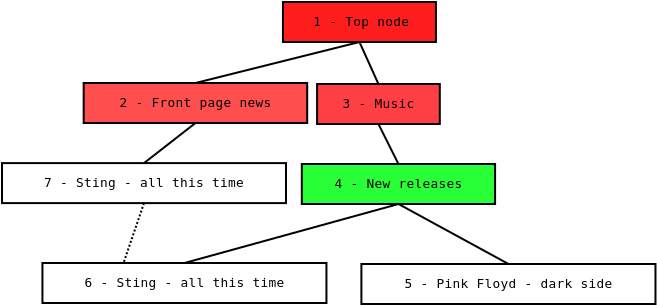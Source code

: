<?xml version="1.0"?>
<diagram xmlns:dia="http://www.lysator.liu.se/~alla/dia/">
  <diagramdata>
    <attribute name="background">
      <color val="#ffffff"/>
    </attribute>
    <attribute name="paper">
      <composite type="paper">
        <attribute name="name">
          <string>#A4#</string>
        </attribute>
        <attribute name="tmargin">
          <real val="2.82"/>
        </attribute>
        <attribute name="bmargin">
          <real val="2.82"/>
        </attribute>
        <attribute name="lmargin">
          <real val="2.82"/>
        </attribute>
        <attribute name="rmargin">
          <real val="2.82"/>
        </attribute>
        <attribute name="is_portrait">
          <boolean val="true"/>
        </attribute>
        <attribute name="scaling">
          <real val="1"/>
        </attribute>
        <attribute name="fitto">
          <boolean val="false"/>
        </attribute>
      </composite>
    </attribute>
    <attribute name="grid">
      <composite type="grid">
        <attribute name="width_x">
          <real val="1"/>
        </attribute>
        <attribute name="width_y">
          <real val="1"/>
        </attribute>
        <attribute name="visible_x">
          <int val="1"/>
        </attribute>
        <attribute name="visible_y">
          <int val="1"/>
        </attribute>
      </composite>
    </attribute>
    <attribute name="guides">
      <composite type="guides">
        <attribute name="hguides"/>
        <attribute name="vguides"/>
      </composite>
    </attribute>
  </diagramdata>
  <layer name="Background" visible="true">
    <object type="Flowchart - Box" version="0" id="O0">
      <attribute name="obj_pos">
        <point val="-22.924,-39"/>
      </attribute>
      <attribute name="obj_bb">
        <rectangle val="-22.974,-39.05;-15.226,-36.95"/>
      </attribute>
      <attribute name="elem_corner">
        <point val="-22.924,-39"/>
      </attribute>
      <attribute name="elem_width">
        <real val="7.648"/>
      </attribute>
      <attribute name="elem_height">
        <real val="2"/>
      </attribute>
      <attribute name="border_width">
        <real val="0.1"/>
      </attribute>
      <attribute name="inner_color">
        <color val="#ff1e1e"/>
      </attribute>
      <attribute name="show_background">
        <boolean val="true"/>
      </attribute>
      <attribute name="padding">
        <real val="0.5"/>
      </attribute>
      <attribute name="text">
        <composite type="text">
          <attribute name="string">
            <string>#1 - Top node#</string>
          </attribute>
          <attribute name="font">
            <font name="Courier"/>
          </attribute>
          <attribute name="height">
            <real val="0.8"/>
          </attribute>
          <attribute name="pos">
            <point val="-19.1,-37.705"/>
          </attribute>
          <attribute name="color">
            <color val="#000000"/>
          </attribute>
          <attribute name="alignment">
            <enum val="1"/>
          </attribute>
        </composite>
      </attribute>
    </object>
    <object type="Flowchart - Box" version="0" id="O1">
      <attribute name="obj_pos">
        <point val="-32.888,-34.95"/>
      </attribute>
      <attribute name="obj_bb">
        <rectangle val="-32.938,-35;-21.662,-32.9"/>
      </attribute>
      <attribute name="elem_corner">
        <point val="-32.888,-34.95"/>
      </attribute>
      <attribute name="elem_width">
        <real val="11.176"/>
      </attribute>
      <attribute name="elem_height">
        <real val="2"/>
      </attribute>
      <attribute name="border_width">
        <real val="0.1"/>
      </attribute>
      <attribute name="inner_color">
        <color val="#ff4e4e"/>
      </attribute>
      <attribute name="show_background">
        <boolean val="true"/>
      </attribute>
      <attribute name="padding">
        <real val="0.5"/>
      </attribute>
      <attribute name="text">
        <composite type="text">
          <attribute name="string">
            <string>#2 - Front page news#</string>
          </attribute>
          <attribute name="font">
            <font name="Courier"/>
          </attribute>
          <attribute name="height">
            <real val="0.8"/>
          </attribute>
          <attribute name="pos">
            <point val="-27.3,-33.655"/>
          </attribute>
          <attribute name="color">
            <color val="#000000"/>
          </attribute>
          <attribute name="alignment">
            <enum val="1"/>
          </attribute>
        </composite>
      </attribute>
    </object>
    <object type="Standard - Line" version="0" id="O2">
      <attribute name="obj_pos">
        <point val="-27.3,-34.95"/>
      </attribute>
      <attribute name="obj_bb">
        <rectangle val="-27.35,-37.05;-19.05,-34.9"/>
      </attribute>
      <attribute name="conn_endpoints">
        <point val="-27.3,-34.95"/>
        <point val="-19.1,-37"/>
      </attribute>
      <attribute name="numcp">
        <int val="1"/>
      </attribute>
      <connections>
        <connection handle="0" to="O1" connection="2"/>
        <connection handle="1" to="O0" connection="13"/>
      </connections>
    </object>
    <object type="Flowchart - Box" version="0" id="O3">
      <attribute name="obj_pos">
        <point val="-21.218,-34.9"/>
      </attribute>
      <attribute name="obj_bb">
        <rectangle val="-21.268,-34.95;-15.032,-32.85"/>
      </attribute>
      <attribute name="elem_corner">
        <point val="-21.218,-34.9"/>
      </attribute>
      <attribute name="elem_width">
        <real val="6.136"/>
      </attribute>
      <attribute name="elem_height">
        <real val="2"/>
      </attribute>
      <attribute name="border_width">
        <real val="0.1"/>
      </attribute>
      <attribute name="inner_color">
        <color val="#ff3f43"/>
      </attribute>
      <attribute name="show_background">
        <boolean val="true"/>
      </attribute>
      <attribute name="padding">
        <real val="0.5"/>
      </attribute>
      <attribute name="text">
        <composite type="text">
          <attribute name="string">
            <string>#3 - Music#</string>
          </attribute>
          <attribute name="font">
            <font name="Courier"/>
          </attribute>
          <attribute name="height">
            <real val="0.8"/>
          </attribute>
          <attribute name="pos">
            <point val="-18.15,-33.605"/>
          </attribute>
          <attribute name="color">
            <color val="#000000"/>
          </attribute>
          <attribute name="alignment">
            <enum val="1"/>
          </attribute>
        </composite>
      </attribute>
    </object>
    <object type="Standard - Line" version="0" id="O4">
      <attribute name="obj_pos">
        <point val="-18.15,-34.9"/>
      </attribute>
      <attribute name="obj_bb">
        <rectangle val="-19.15,-37.05;-18.1,-34.85"/>
      </attribute>
      <attribute name="conn_endpoints">
        <point val="-18.15,-34.9"/>
        <point val="-19.1,-37"/>
      </attribute>
      <attribute name="numcp">
        <int val="1"/>
      </attribute>
      <connections>
        <connection handle="0" to="O3" connection="2"/>
        <connection handle="1" to="O0" connection="13"/>
      </connections>
    </object>
    <object type="Flowchart - Box" version="0" id="O5">
      <attribute name="obj_pos">
        <point val="-21.982,-30.9"/>
      </attribute>
      <attribute name="obj_bb">
        <rectangle val="-22.032,-30.95;-12.268,-28.85"/>
      </attribute>
      <attribute name="elem_corner">
        <point val="-21.982,-30.9"/>
      </attribute>
      <attribute name="elem_width">
        <real val="9.664"/>
      </attribute>
      <attribute name="elem_height">
        <real val="2"/>
      </attribute>
      <attribute name="border_width">
        <real val="0.1"/>
      </attribute>
      <attribute name="inner_color">
        <color val="#28ff36"/>
      </attribute>
      <attribute name="show_background">
        <boolean val="true"/>
      </attribute>
      <attribute name="padding">
        <real val="0.5"/>
      </attribute>
      <attribute name="text">
        <composite type="text">
          <attribute name="string">
            <string>#4 - New releases#</string>
          </attribute>
          <attribute name="font">
            <font name="Courier"/>
          </attribute>
          <attribute name="height">
            <real val="0.8"/>
          </attribute>
          <attribute name="pos">
            <point val="-17.15,-29.605"/>
          </attribute>
          <attribute name="color">
            <color val="#000000"/>
          </attribute>
          <attribute name="alignment">
            <enum val="1"/>
          </attribute>
        </composite>
      </attribute>
    </object>
    <object type="Standard - Line" version="0" id="O6">
      <attribute name="obj_pos">
        <point val="-17.15,-30.9"/>
      </attribute>
      <attribute name="obj_bb">
        <rectangle val="-18.2,-32.95;-17.1,-30.85"/>
      </attribute>
      <attribute name="conn_endpoints">
        <point val="-17.15,-30.9"/>
        <point val="-18.15,-32.9"/>
      </attribute>
      <attribute name="numcp">
        <int val="1"/>
      </attribute>
      <connections>
        <connection handle="0" to="O5" connection="2"/>
        <connection handle="1" to="O3" connection="13"/>
      </connections>
    </object>
    <object type="Flowchart - Box" version="0" id="O7">
      <attribute name="obj_pos">
        <point val="-19.002,-25.9"/>
      </attribute>
      <attribute name="obj_bb">
        <rectangle val="-19.052,-25.95;-4.248,-23.85"/>
      </attribute>
      <attribute name="elem_corner">
        <point val="-19.002,-25.9"/>
      </attribute>
      <attribute name="elem_width">
        <real val="14.704"/>
      </attribute>
      <attribute name="elem_height">
        <real val="2"/>
      </attribute>
      <attribute name="show_background">
        <boolean val="true"/>
      </attribute>
      <attribute name="padding">
        <real val="0.5"/>
      </attribute>
      <attribute name="text">
        <composite type="text">
          <attribute name="string">
            <string>#5 - Pink Floyd - dark side#</string>
          </attribute>
          <attribute name="font">
            <font name="Courier"/>
          </attribute>
          <attribute name="height">
            <real val="0.8"/>
          </attribute>
          <attribute name="pos">
            <point val="-11.65,-24.605"/>
          </attribute>
          <attribute name="color">
            <color val="#000000"/>
          </attribute>
          <attribute name="alignment">
            <enum val="1"/>
          </attribute>
        </composite>
      </attribute>
    </object>
    <object type="Standard - Line" version="0" id="O8">
      <attribute name="obj_pos">
        <point val="-11.65,-25.9"/>
      </attribute>
      <attribute name="obj_bb">
        <rectangle val="-17.2,-28.95;-11.6,-25.85"/>
      </attribute>
      <attribute name="conn_endpoints">
        <point val="-11.65,-25.9"/>
        <point val="-17.15,-28.9"/>
      </attribute>
      <attribute name="numcp">
        <int val="1"/>
      </attribute>
      <connections>
        <connection handle="0" to="O7" connection="2"/>
        <connection handle="1" to="O5" connection="13"/>
      </connections>
    </object>
    <object type="Flowchart - Box" version="0" id="O9">
      <attribute name="obj_pos">
        <point val="-34.95,-25.95"/>
      </attribute>
      <attribute name="obj_bb">
        <rectangle val="-35,-26;-20.7,-23.9"/>
      </attribute>
      <attribute name="elem_corner">
        <point val="-34.95,-25.95"/>
      </attribute>
      <attribute name="elem_width">
        <real val="14.2"/>
      </attribute>
      <attribute name="elem_height">
        <real val="2"/>
      </attribute>
      <attribute name="show_background">
        <boolean val="true"/>
      </attribute>
      <attribute name="padding">
        <real val="0.5"/>
      </attribute>
      <attribute name="text">
        <composite type="text">
          <attribute name="string">
            <string>#6 - Sting - all this time#</string>
          </attribute>
          <attribute name="font">
            <font name="Courier"/>
          </attribute>
          <attribute name="height">
            <real val="0.8"/>
          </attribute>
          <attribute name="pos">
            <point val="-27.85,-24.655"/>
          </attribute>
          <attribute name="color">
            <color val="#000000"/>
          </attribute>
          <attribute name="alignment">
            <enum val="1"/>
          </attribute>
        </composite>
      </attribute>
    </object>
    <object type="Standard - Line" version="0" id="O10">
      <attribute name="obj_pos">
        <point val="-27.85,-25.95"/>
      </attribute>
      <attribute name="obj_bb">
        <rectangle val="-27.9,-28.95;-17.1,-25.9"/>
      </attribute>
      <attribute name="conn_endpoints">
        <point val="-27.85,-25.95"/>
        <point val="-17.15,-28.9"/>
      </attribute>
      <attribute name="numcp">
        <int val="1"/>
      </attribute>
      <connections>
        <connection handle="0" to="O9" connection="2"/>
        <connection handle="1" to="O5" connection="13"/>
      </connections>
    </object>
    <object type="Standard - Line" version="0" id="O11">
      <attribute name="obj_pos">
        <point val="-29.872,-28.945"/>
      </attribute>
      <attribute name="obj_bb">
        <rectangle val="-30.946,-28.995;-29.822,-25.9"/>
      </attribute>
      <attribute name="conn_endpoints">
        <point val="-29.872,-28.945"/>
        <point val="-30.896,-25.95"/>
      </attribute>
      <attribute name="numcp">
        <int val="1"/>
      </attribute>
      <attribute name="line_width">
        <real val="0.1"/>
      </attribute>
      <attribute name="line_style">
        <enum val="4"/>
      </attribute>
      <connections>
        <connection handle="0" to="O12" connection="13"/>
        <connection handle="1" to="O9" connection="1"/>
      </connections>
    </object>
    <object type="Flowchart - Box" version="0" id="O12">
      <attribute name="obj_pos">
        <point val="-36.972,-30.945"/>
      </attribute>
      <attribute name="obj_bb">
        <rectangle val="-37.022,-30.995;-22.722,-28.895"/>
      </attribute>
      <attribute name="elem_corner">
        <point val="-36.972,-30.945"/>
      </attribute>
      <attribute name="elem_width">
        <real val="14.2"/>
      </attribute>
      <attribute name="elem_height">
        <real val="2"/>
      </attribute>
      <attribute name="show_background">
        <boolean val="true"/>
      </attribute>
      <attribute name="padding">
        <real val="0.5"/>
      </attribute>
      <attribute name="text">
        <composite type="text">
          <attribute name="string">
            <string>#7 - Sting - all this time#</string>
          </attribute>
          <attribute name="font">
            <font name="Courier"/>
          </attribute>
          <attribute name="height">
            <real val="0.8"/>
          </attribute>
          <attribute name="pos">
            <point val="-29.872,-29.65"/>
          </attribute>
          <attribute name="color">
            <color val="#000000"/>
          </attribute>
          <attribute name="alignment">
            <enum val="1"/>
          </attribute>
        </composite>
      </attribute>
    </object>
    <object type="Standard - Line" version="0" id="O13">
      <attribute name="obj_pos">
        <point val="-29.872,-30.945"/>
      </attribute>
      <attribute name="obj_bb">
        <rectangle val="-29.922,-33;-27.25,-30.895"/>
      </attribute>
      <attribute name="conn_endpoints">
        <point val="-29.872,-30.945"/>
        <point val="-27.3,-32.95"/>
      </attribute>
      <attribute name="numcp">
        <int val="1"/>
      </attribute>
      <connections>
        <connection handle="0" to="O12" connection="2"/>
        <connection handle="1" to="O1" connection="13"/>
      </connections>
    </object>
  </layer>
</diagram>
